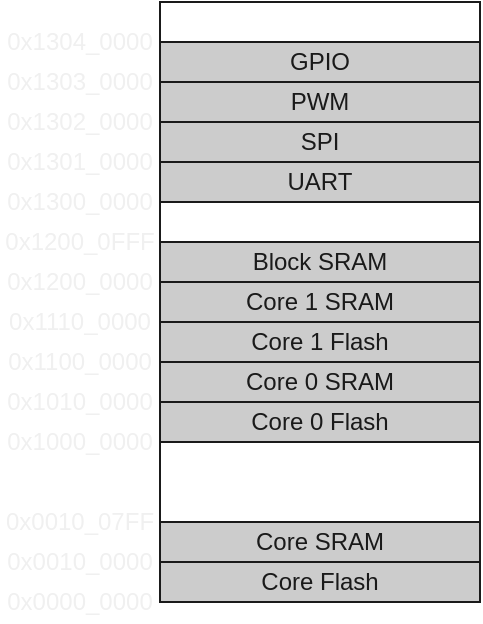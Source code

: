 <mxfile version="18.0.1" type="device"><diagram id="iUtDGY4fhe3qvQA1GORB" name="Page-1"><mxGraphModel dx="790" dy="481" grid="1" gridSize="10" guides="1" tooltips="1" connect="1" arrows="1" fold="1" page="1" pageScale="1" pageWidth="1600" pageHeight="900" math="0" shadow="0"><root><mxCell id="0"/><mxCell id="1" parent="0"/><mxCell id="_wGsAjU7DNXKV_CNqWeB-16" value="" style="rounded=0;whiteSpace=wrap;html=1;strokeColor=#1A1A1A;" vertex="1" parent="1"><mxGeometry x="440" y="460" width="160" height="300" as="geometry"/></mxCell><mxCell id="_wGsAjU7DNXKV_CNqWeB-17" value="&lt;font color=&quot;#1a1a1a&quot;&gt;Core Flash&lt;/font&gt;" style="rounded=0;whiteSpace=wrap;html=1;fillColor=#CCCCCC;strokeColor=#1A1A1A;" vertex="1" parent="1"><mxGeometry x="440" y="740" width="160" height="20" as="geometry"/></mxCell><mxCell id="_wGsAjU7DNXKV_CNqWeB-18" value="&lt;font color=&quot;#1a1a1a&quot;&gt;Core SRAM&lt;/font&gt;" style="rounded=0;whiteSpace=wrap;html=1;fillColor=#CCCCCC;strokeColor=#1A1A1A;" vertex="1" parent="1"><mxGeometry x="440" y="720" width="160" height="20" as="geometry"/></mxCell><mxCell id="_wGsAjU7DNXKV_CNqWeB-19" value="&lt;font color=&quot;#1a1a1a&quot;&gt;Core 0 Flash&lt;/font&gt;" style="rounded=0;whiteSpace=wrap;html=1;fillColor=#CCCCCC;strokeColor=#1A1A1A;" vertex="1" parent="1"><mxGeometry x="440" y="660" width="160" height="20" as="geometry"/></mxCell><mxCell id="_wGsAjU7DNXKV_CNqWeB-20" value="&lt;font color=&quot;#1a1a1a&quot;&gt;Core 0 SRAM&lt;/font&gt;" style="rounded=0;whiteSpace=wrap;html=1;fillColor=#CCCCCC;strokeColor=#1A1A1A;" vertex="1" parent="1"><mxGeometry x="440" y="640" width="160" height="20" as="geometry"/></mxCell><mxCell id="_wGsAjU7DNXKV_CNqWeB-21" value="&lt;font color=&quot;#1a1a1a&quot;&gt;Core 1 Flash&lt;/font&gt;" style="rounded=0;whiteSpace=wrap;html=1;fillColor=#CCCCCC;strokeColor=#1A1A1A;" vertex="1" parent="1"><mxGeometry x="440" y="620" width="160" height="20" as="geometry"/></mxCell><mxCell id="_wGsAjU7DNXKV_CNqWeB-22" value="&lt;font color=&quot;#1a1a1a&quot;&gt;Core 1 SRAM&lt;/font&gt;" style="rounded=0;whiteSpace=wrap;html=1;fillColor=#CCCCCC;strokeColor=#1A1A1A;" vertex="1" parent="1"><mxGeometry x="440" y="600" width="160" height="20" as="geometry"/></mxCell><mxCell id="_wGsAjU7DNXKV_CNqWeB-23" value="&lt;font color=&quot;#1a1a1a&quot;&gt;UART&lt;/font&gt;" style="rounded=0;whiteSpace=wrap;html=1;fillColor=#CCCCCC;strokeColor=#1A1A1A;" vertex="1" parent="1"><mxGeometry x="440" y="540" width="160" height="20" as="geometry"/></mxCell><mxCell id="_wGsAjU7DNXKV_CNqWeB-25" value="&lt;font color=&quot;#1a1a1a&quot;&gt;SPI&lt;/font&gt;" style="rounded=0;whiteSpace=wrap;html=1;fillColor=#CCCCCC;strokeColor=#1A1A1A;" vertex="1" parent="1"><mxGeometry x="440" y="520" width="160" height="20" as="geometry"/></mxCell><mxCell id="_wGsAjU7DNXKV_CNqWeB-26" value="&lt;font color=&quot;#1a1a1a&quot;&gt;PWM&lt;/font&gt;" style="rounded=0;whiteSpace=wrap;html=1;fillColor=#CCCCCC;strokeColor=#1A1A1A;" vertex="1" parent="1"><mxGeometry x="440" y="500" width="160" height="20" as="geometry"/></mxCell><mxCell id="_wGsAjU7DNXKV_CNqWeB-27" value="&lt;font color=&quot;#1a1a1a&quot;&gt;GPIO&lt;/font&gt;" style="rounded=0;whiteSpace=wrap;html=1;fillColor=#CCCCCC;strokeColor=#1A1A1A;" vertex="1" parent="1"><mxGeometry x="440" y="480" width="160" height="20" as="geometry"/></mxCell><mxCell id="_wGsAjU7DNXKV_CNqWeB-28" value="&lt;font color=&quot;#f0f0f0&quot;&gt;0x0000_0000&lt;/font&gt;" style="text;html=1;strokeColor=none;fillColor=none;align=center;verticalAlign=middle;whiteSpace=wrap;rounded=0;fontColor=#1A1A1A;" vertex="1" parent="1"><mxGeometry x="360" y="750" width="80" height="20" as="geometry"/></mxCell><mxCell id="_wGsAjU7DNXKV_CNqWeB-31" value="&lt;font color=&quot;#f0f0f0&quot;&gt;0x1000_0000&lt;/font&gt;" style="text;html=1;strokeColor=none;fillColor=none;align=center;verticalAlign=middle;whiteSpace=wrap;rounded=0;fontColor=#1A1A1A;" vertex="1" parent="1"><mxGeometry x="360" y="670" width="80" height="20" as="geometry"/></mxCell><mxCell id="_wGsAjU7DNXKV_CNqWeB-32" value="&lt;font color=&quot;#f0f0f0&quot;&gt;0x0010_0000&lt;/font&gt;" style="text;html=1;strokeColor=none;fillColor=none;align=center;verticalAlign=middle;whiteSpace=wrap;rounded=0;fontColor=#1A1A1A;" vertex="1" parent="1"><mxGeometry x="360" y="730" width="80" height="20" as="geometry"/></mxCell><mxCell id="_wGsAjU7DNXKV_CNqWeB-33" value="&lt;font color=&quot;#f0f0f0&quot;&gt;0x1010_0000&lt;/font&gt;" style="text;html=1;strokeColor=none;fillColor=none;align=center;verticalAlign=middle;whiteSpace=wrap;rounded=0;fontColor=#1A1A1A;" vertex="1" parent="1"><mxGeometry x="360" y="650" width="80" height="20" as="geometry"/></mxCell><mxCell id="_wGsAjU7DNXKV_CNqWeB-34" value="&lt;font color=&quot;#f0f0f0&quot;&gt;0x1100_0000&lt;/font&gt;" style="text;html=1;strokeColor=none;fillColor=none;align=center;verticalAlign=middle;whiteSpace=wrap;rounded=0;fontColor=#1A1A1A;" vertex="1" parent="1"><mxGeometry x="360" y="630" width="80" height="20" as="geometry"/></mxCell><mxCell id="_wGsAjU7DNXKV_CNqWeB-35" value="&lt;font color=&quot;#f0f0f0&quot;&gt;0x1110_0000&lt;/font&gt;" style="text;html=1;strokeColor=none;fillColor=none;align=center;verticalAlign=middle;whiteSpace=wrap;rounded=0;fontColor=#1A1A1A;" vertex="1" parent="1"><mxGeometry x="360" y="610" width="80" height="20" as="geometry"/></mxCell><mxCell id="_wGsAjU7DNXKV_CNqWeB-36" value="&lt;font color=&quot;#f0f0f0&quot;&gt;0x1200_0000&lt;/font&gt;" style="text;html=1;strokeColor=none;fillColor=none;align=center;verticalAlign=middle;whiteSpace=wrap;rounded=0;fontColor=#1A1A1A;" vertex="1" parent="1"><mxGeometry x="360" y="590" width="80" height="20" as="geometry"/></mxCell><mxCell id="_wGsAjU7DNXKV_CNqWeB-37" value="&lt;font color=&quot;#f0f0f0&quot;&gt;0x1300_0000&lt;/font&gt;" style="text;html=1;strokeColor=none;fillColor=none;align=center;verticalAlign=middle;whiteSpace=wrap;rounded=0;fontColor=#1A1A1A;" vertex="1" parent="1"><mxGeometry x="360" y="550" width="80" height="20" as="geometry"/></mxCell><mxCell id="_wGsAjU7DNXKV_CNqWeB-38" value="&lt;font color=&quot;#1a1a1a&quot;&gt;Block SRAM&lt;/font&gt;" style="rounded=0;whiteSpace=wrap;html=1;fillColor=#CCCCCC;strokeColor=#1A1A1A;" vertex="1" parent="1"><mxGeometry x="440" y="580" width="160" height="20" as="geometry"/></mxCell><mxCell id="_wGsAjU7DNXKV_CNqWeB-39" value="&lt;font color=&quot;#f0f0f0&quot;&gt;0x1200_0FFF&lt;/font&gt;" style="text;html=1;strokeColor=none;fillColor=none;align=center;verticalAlign=middle;whiteSpace=wrap;rounded=0;fontColor=#1A1A1A;" vertex="1" parent="1"><mxGeometry x="360" y="570" width="80" height="20" as="geometry"/></mxCell><mxCell id="_wGsAjU7DNXKV_CNqWeB-40" value="&lt;font color=&quot;#f0f0f0&quot;&gt;0x1301_0000&lt;/font&gt;" style="text;html=1;strokeColor=none;fillColor=none;align=center;verticalAlign=middle;whiteSpace=wrap;rounded=0;fontColor=#1A1A1A;" vertex="1" parent="1"><mxGeometry x="360" y="530" width="80" height="20" as="geometry"/></mxCell><mxCell id="_wGsAjU7DNXKV_CNqWeB-41" value="&lt;font color=&quot;#f0f0f0&quot;&gt;0x1302_0000&lt;/font&gt;" style="text;html=1;strokeColor=none;fillColor=none;align=center;verticalAlign=middle;whiteSpace=wrap;rounded=0;fontColor=#1A1A1A;" vertex="1" parent="1"><mxGeometry x="360" y="510" width="80" height="20" as="geometry"/></mxCell><mxCell id="_wGsAjU7DNXKV_CNqWeB-42" value="&lt;font color=&quot;#f0f0f0&quot;&gt;0x1303_0000&lt;/font&gt;" style="text;html=1;strokeColor=none;fillColor=none;align=center;verticalAlign=middle;whiteSpace=wrap;rounded=0;fontColor=#1A1A1A;" vertex="1" parent="1"><mxGeometry x="360" y="490" width="80" height="20" as="geometry"/></mxCell><mxCell id="_wGsAjU7DNXKV_CNqWeB-47" value="&lt;font color=&quot;#f0f0f0&quot;&gt;0x1304_0000&lt;/font&gt;" style="text;html=1;strokeColor=none;fillColor=none;align=center;verticalAlign=middle;whiteSpace=wrap;rounded=0;fontColor=#1A1A1A;" vertex="1" parent="1"><mxGeometry x="360" y="470" width="80" height="20" as="geometry"/></mxCell><mxCell id="_wGsAjU7DNXKV_CNqWeB-49" value="&lt;font color=&quot;#f0f0f0&quot;&gt;0x0010_07FF&lt;/font&gt;" style="text;html=1;strokeColor=none;fillColor=none;align=center;verticalAlign=middle;whiteSpace=wrap;rounded=0;fontColor=#1A1A1A;" vertex="1" parent="1"><mxGeometry x="360" y="710" width="80" height="20" as="geometry"/></mxCell></root></mxGraphModel></diagram></mxfile>